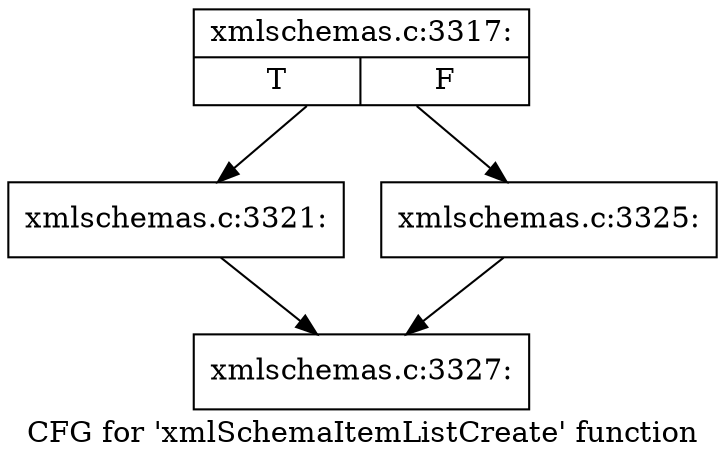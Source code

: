 digraph "CFG for 'xmlSchemaItemListCreate' function" {
	label="CFG for 'xmlSchemaItemListCreate' function";

	Node0x545b960 [shape=record,label="{xmlschemas.c:3317:|{<s0>T|<s1>F}}"];
	Node0x545b960 -> Node0x545bbb0;
	Node0x545b960 -> Node0x545bc00;
	Node0x545bbb0 [shape=record,label="{xmlschemas.c:3321:}"];
	Node0x545bbb0 -> Node0x545cfd0;
	Node0x545bc00 [shape=record,label="{xmlschemas.c:3325:}"];
	Node0x545bc00 -> Node0x545cfd0;
	Node0x545cfd0 [shape=record,label="{xmlschemas.c:3327:}"];
}
